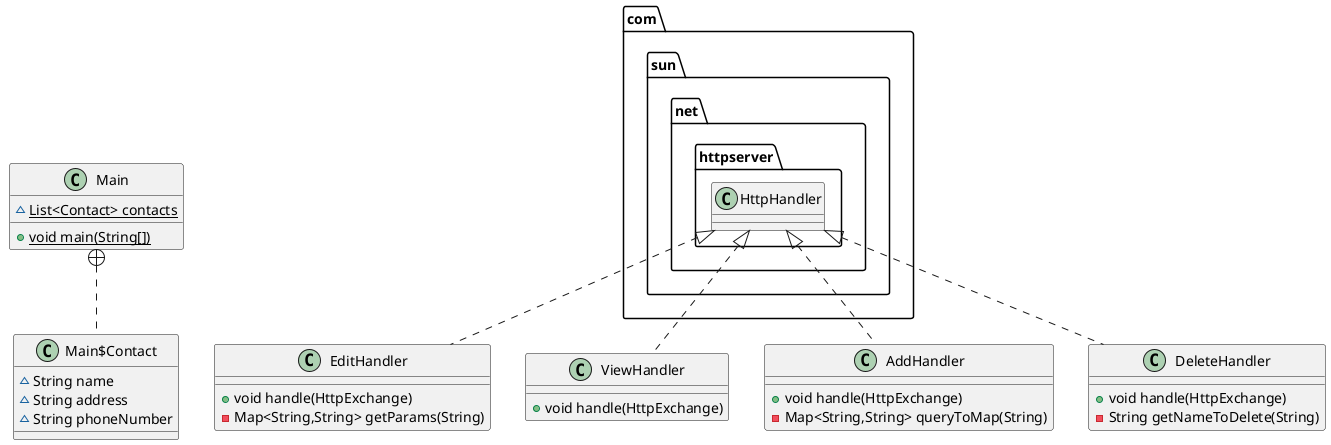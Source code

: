 @startuml
class Main {
~ {static} List<Contact> contacts
+ {static} void main(String[])
}


class Main$Contact {
~ String name
~ String address
~ String phoneNumber
}

class EditHandler {
+ void handle(HttpExchange)
- Map<String,String> getParams(String)
}

class ViewHandler {
+ void handle(HttpExchange)
}

class AddHandler {
+ void handle(HttpExchange)
- Map<String,String> queryToMap(String)
}

class DeleteHandler {
+ void handle(HttpExchange)
- String getNameToDelete(String)
}



Main +.. Main$Contact
com.sun.net.httpserver.HttpHandler <|.. EditHandler
com.sun.net.httpserver.HttpHandler <|.. ViewHandler
com.sun.net.httpserver.HttpHandler <|.. AddHandler
com.sun.net.httpserver.HttpHandler <|.. DeleteHandler
@enduml